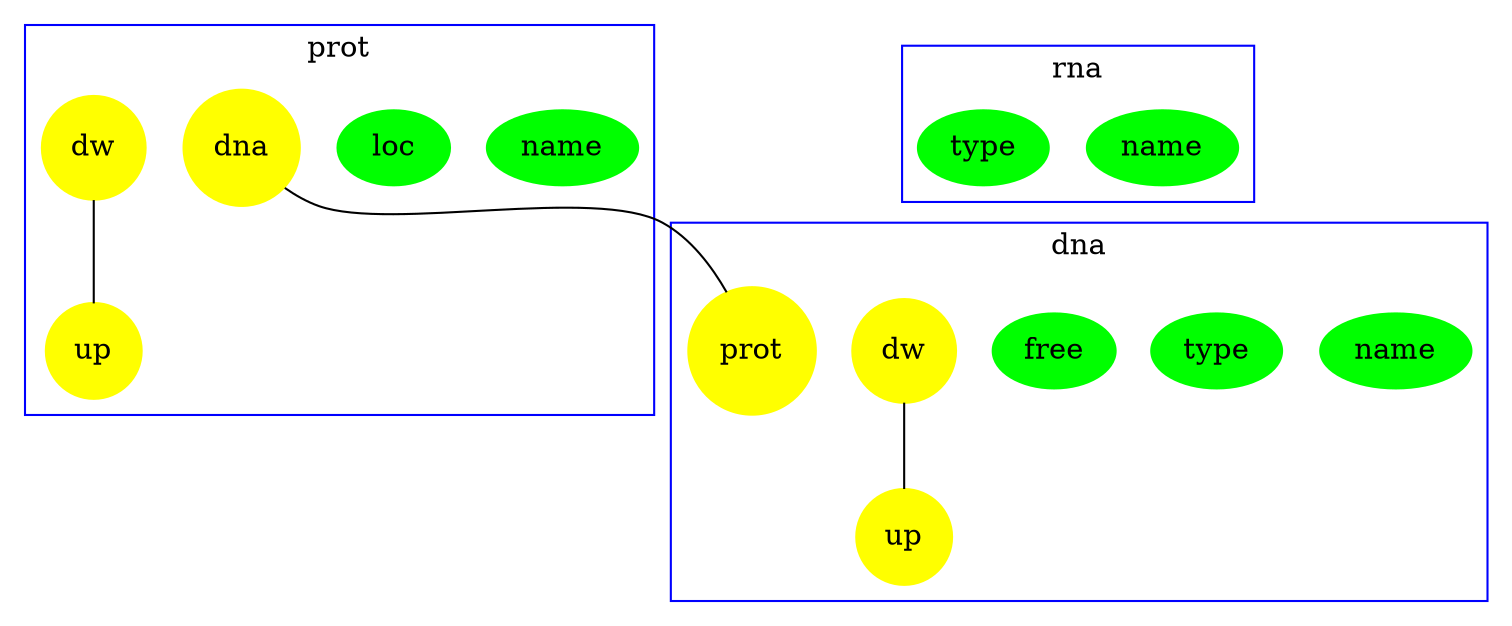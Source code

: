 #This file has been computed by KaSa: a Static Analyzer for Kappa (Kappa Static Analyzer (v4.0))
#Download sources/binaries at https://github.com/Kappa-Dev/KaSim
#
#Analysis launched at 2019/12/17 19:00:14 (GMT-3) on nbl1
#Command line is: KaSa sigma.kappa
#
#This file contains the description of the contact map in dot.
#Please use graphviz (http://www.graphviz.org) or OmniGraffle to export it to a PDF
#
graph G{ 
subgraph cluster0 {
   0.0 [style = filled label = "name" shape =ellipse color = green size = "5"]
   0.1 [style = filled label = "loc" shape =ellipse color = green size = "5"]
   0.2 [style = filled label = "dw" shape =circle color = yellow size = "5"]
   0.3 [style = filled label = "up" shape =circle color = yellow size = "5"]
   0.4 [style = filled label = "dna" shape =circle color = yellow size = "5"]
label =  "prot";  shape = rectangle; color = blue
} ; 
subgraph cluster1 {
   1.0 [style = filled label = "name" shape =ellipse color = green size = "5"]
   1.1 [style = filled label = "type" shape =ellipse color = green size = "5"]
   1.2 [style = filled label = "free" shape =ellipse color = green size = "5"]
   1.3 [style = filled label = "dw" shape =circle color = yellow size = "5"]
   1.4 [style = filled label = "up" shape =circle color = yellow size = "5"]
   1.5 [style = filled label = "prot" shape =circle color = yellow size = "5"]
label =  "dna";  shape = rectangle; color = blue
} ; 
subgraph cluster2 {
   2.0 [style = filled label = "name" shape =ellipse color = green size = "5"]
   2.1 [style = filled label = "type" shape =ellipse color = green size = "5"]
label =  "rna";  shape = rectangle; color = blue
} ; 
0.2 -- 0.3
0.4 -- 1.5
1.3 -- 1.4
}
